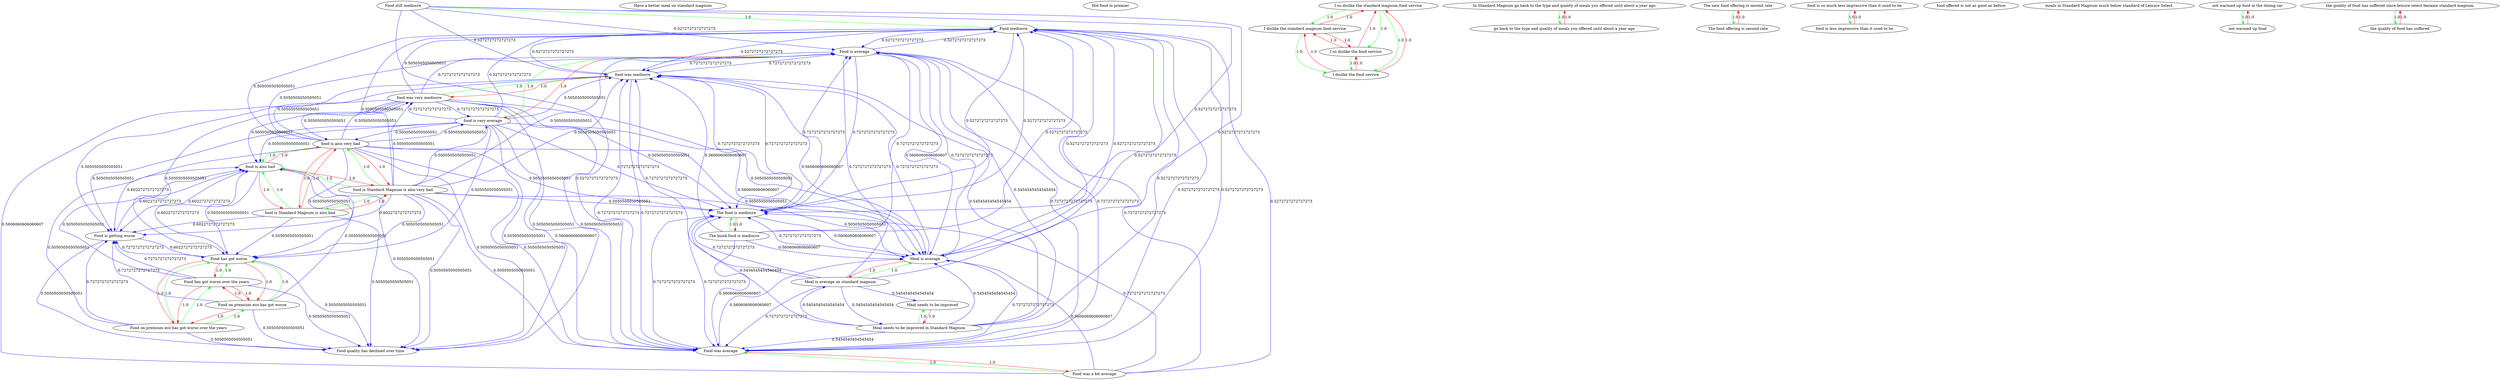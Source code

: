 digraph rawGraph {
"Food still mediocre";"Food mediocre";"Food quality has declined over time";"Food is average";"Food is getting worse";"Food on premium eco has got worse over the years";"Food on premium eco has got worse";"Food has got worse";"Food has got worse over the years";"Food was a bit average";"Food was average";"Have a better meal on standard magnum";"Hot food in premier";"I so dislike the standard magnum food service";"I dislike the standard magnum food service";"I dislike the food service";"I so dislike the food service";"In Standard Magnum go back to the type and quality of meals you offered until about a year ago";"go back to the type and quality of meals you offered until about a year ago";"Meal is average on standard magnum";"Meal is average";"Meal needs to be improved in Standard Magnum";"Meal needs to be improved";"The kiosk food is mediocre";"The food is mediocre";"The new food offering is second rate";"The food offering is second rate";"food is Standard Magnum is also very bad";"food is Standard Magnum is also bad";"food is also bad";"food is also very bad";"food is so much less impressive than it used to be";"food is less impressive than it used to be";"food is very average";"food offered is not as good as before";"food was very mediocre";"food was mediocre";"meals in Standard Magnum much below standard of Leisure Select";"not warmed up food in the dining car";"not warmed up food";"the quality of food has suffered since leisure select became standard magnum";"the quality of food has suffered";"Food still mediocre" -> "Food mediocre" [label=1.0] [color=green]
"Food is average" -> "Food mediocre" [label=0.5272727272727273] [color=blue]
"Food mediocre" -> "Food is average" [label=0.5272727272727273] [color=blue]
"Food on premium eco has got worse over the years" -> "Food on premium eco has got worse" [label=1.0] [color=green]
"Food on premium eco has got worse" -> "Food has got worse" [label=1.0] [color=green]
"Food on premium eco has got worse over the years" -> "Food has got worse over the years" [label=1.0] [color=green]
"Food has got worse over the years" -> "Food has got worse" [label=1.0] [color=green]
"Food on premium eco has got worse over the years" -> "Food has got worse" [label=1.0] [color=green]
"Food on premium eco has got worse" -> "Food on premium eco has got worse over the years" [label=1.0] [color=red]
"Food on premium eco has got worse" -> "Food has got worse over the years" [label=1.0] [color=red]
"Food has got worse" -> "Food on premium eco has got worse over the years" [label=1.0] [color=red]
"Food has got worse" -> "Food on premium eco has got worse" [label=1.0] [color=red]
"Food has got worse" -> "Food has got worse over the years" [label=1.0] [color=red]
"Food has got worse over the years" -> "Food on premium eco has got worse over the years" [label=1.0] [color=red]
"Food has got worse over the years" -> "Food on premium eco has got worse" [label=1.0] [color=red]
"Food has got worse" -> "Food is getting worse" [label=0.7272727272727273] [color=blue]
"Food is getting worse" -> "Food has got worse" [label=0.6022727272727273] [color=blue]
"Food has got worse" -> "Food quality has declined over time" [label=0.5050505050505051] [color=blue]
"Food was a bit average" -> "Food was average" [label=1.0] [color=green]
"Food was average" -> "Food was a bit average" [label=1.0] [color=red]
"Food was average" -> "Food is average" [label=0.7272727272727273] [color=blue]
"Food is average" -> "Food was average" [label=0.7272727272727273] [color=blue]
"Food mediocre" -> "Food was average" [label=0.5272727272727273] [color=blue]
"Food was average" -> "Food mediocre" [label=0.5272727272727273] [color=blue]
"I so dislike the standard magnum food service" -> "I dislike the standard magnum food service" [label=1.0] [color=green]
"I dislike the standard magnum food service" -> "I dislike the food service" [label=1.0] [color=green]
"I so dislike the standard magnum food service" -> "I so dislike the food service" [label=1.0] [color=green]
"I so dislike the food service" -> "I dislike the food service" [label=1.0] [color=green]
"I so dislike the standard magnum food service" -> "I dislike the food service" [label=1.0] [color=green]
"I dislike the standard magnum food service" -> "I so dislike the standard magnum food service" [label=1.0] [color=red]
"I dislike the standard magnum food service" -> "I so dislike the food service" [label=1.0] [color=red]
"I dislike the food service" -> "I so dislike the standard magnum food service" [label=1.0] [color=red]
"I dislike the food service" -> "I dislike the standard magnum food service" [label=1.0] [color=red]
"I dislike the food service" -> "I so dislike the food service" [label=1.0] [color=red]
"I so dislike the food service" -> "I so dislike the standard magnum food service" [label=1.0] [color=red]
"I so dislike the food service" -> "I dislike the standard magnum food service" [label=1.0] [color=red]
"In Standard Magnum go back to the type and quality of meals you offered until about a year ago" -> "go back to the type and quality of meals you offered until about a year ago" [label=1.0] [color=green]
"go back to the type and quality of meals you offered until about a year ago" -> "In Standard Magnum go back to the type and quality of meals you offered until about a year ago" [label=1.0] [color=red]
"Meal is average on standard magnum" -> "Meal is average" [label=1.0] [color=green]
"Meal is average" -> "Meal is average on standard magnum" [label=1.0] [color=red]
"Meal is average" -> "Food is average" [label=0.7272727272727273] [color=blue]
"Food is average" -> "Meal is average" [label=0.5606060606060607] [color=blue]
"Meal is average" -> "Food was average" [label=0.7272727272727273] [color=blue]
"Food was average" -> "Meal is average" [label=0.5606060606060607] [color=blue]
"Meal is average" -> "Food mediocre" [label=0.5272727272727273] [color=blue]
"Meal needs to be improved in Standard Magnum" -> "Meal needs to be improved" [label=1.0] [color=green]
"Meal needs to be improved" -> "Meal needs to be improved in Standard Magnum" [label=1.0] [color=red]
"Meal is average on standard magnum" -> "Meal needs to be improved in Standard Magnum" [label=0.5454545454545454] [color=blue]
"Meal needs to be improved in Standard Magnum" -> "Meal is average on standard magnum" [label=0.5454545454545454] [color=blue]
"The kiosk food is mediocre" -> "The food is mediocre" [label=1.0] [color=green]
"The food is mediocre" -> "The kiosk food is mediocre" [label=1.0] [color=red]
"The food is mediocre" -> "Food is average" [label=0.7272727272727273] [color=blue]
"Food is average" -> "The food is mediocre" [label=0.7272727272727273] [color=blue]
"The food is mediocre" -> "Meal is average" [label=0.5606060606060607] [color=blue]
"Meal is average" -> "The food is mediocre" [label=0.7272727272727273] [color=blue]
"Food was average" -> "The food is mediocre" [label=0.7272727272727273] [color=blue]
"The food is mediocre" -> "Food was average" [label=0.7272727272727273] [color=blue]
"Food mediocre" -> "The food is mediocre" [label=0.5272727272727273] [color=blue]
"The food is mediocre" -> "Food mediocre" [label=0.5272727272727273] [color=blue]
"The new food offering is second rate" -> "The food offering is second rate" [label=1.0] [color=green]
"The food offering is second rate" -> "The new food offering is second rate" [label=1.0] [color=red]
"food is Standard Magnum is also very bad" -> "food is Standard Magnum is also bad" [label=1.0] [color=green]
"food is Standard Magnum is also bad" -> "food is also bad" [label=1.0] [color=green]
"food is Standard Magnum is also very bad" -> "food is also very bad" [label=1.0] [color=green]
"food is also very bad" -> "food is also bad" [label=1.0] [color=green]
"food is Standard Magnum is also very bad" -> "food is also bad" [label=1.0] [color=green]
"food is Standard Magnum is also bad" -> "food is Standard Magnum is also very bad" [label=1.0] [color=red]
"food is Standard Magnum is also bad" -> "food is also very bad" [label=1.0] [color=red]
"food is also bad" -> "food is Standard Magnum is also very bad" [label=1.0] [color=red]
"food is also bad" -> "food is Standard Magnum is also bad" [label=1.0] [color=red]
"food is also bad" -> "food is also very bad" [label=1.0] [color=red]
"food is also very bad" -> "food is Standard Magnum is also very bad" [label=1.0] [color=red]
"food is also very bad" -> "food is Standard Magnum is also bad" [label=1.0] [color=red]
"food is also bad" -> "Food is getting worse" [label=0.6022727272727273] [color=blue]
"Food is getting worse" -> "food is also bad" [label=0.6022727272727273] [color=blue]
"Food has got worse" -> "food is also bad" [label=0.6022727272727273] [color=blue]
"food is so much less impressive than it used to be" -> "food is less impressive than it used to be" [label=1.0] [color=green]
"food is less impressive than it used to be" -> "food is so much less impressive than it used to be" [label=1.0] [color=red]
"food is very average" -> "Food is average" [label=1.0] [color=green]
"Food is average" -> "food is very average" [label=1.0] [color=red]
"food was very mediocre" -> "food was mediocre" [label=1.0] [color=green]
"food was mediocre" -> "food was very mediocre" [label=1.0] [color=red]
"Food is average" -> "food was mediocre" [label=0.7272727272727273] [color=blue]
"food was mediocre" -> "Food is average" [label=0.7272727272727273] [color=blue]
"food is very average" -> "food was very mediocre" [label=0.7272727272727273] [color=blue]
"food was very mediocre" -> "food is very average" [label=0.7272727272727273] [color=blue]
"food is also very bad" -> "food was very mediocre" [label=0.5050505050505051] [color=blue]
"food was very mediocre" -> "food is also very bad" [label=0.5050505050505051] [color=blue]
"food was mediocre" -> "Meal is average" [label=0.5606060606060607] [color=blue]
"Meal is average" -> "food was mediocre" [label=0.7272727272727273] [color=blue]
"food was mediocre" -> "The food is mediocre" [label=0.7272727272727273] [color=blue]
"The food is mediocre" -> "food was mediocre" [label=0.7272727272727273] [color=blue]
"food was mediocre" -> "Food was average" [label=0.7272727272727273] [color=blue]
"Food was average" -> "food was mediocre" [label=0.7272727272727273] [color=blue]
"food was mediocre" -> "Food mediocre" [label=0.5272727272727273] [color=blue]
"Food mediocre" -> "food was mediocre" [label=0.5272727272727273] [color=blue]
"not warmed up food in the dining car" -> "not warmed up food" [label=1.0] [color=green]
"not warmed up food" -> "not warmed up food in the dining car" [label=1.0] [color=red]
"the quality of food has suffered since leisure select became standard magnum" -> "the quality of food has suffered" [label=1.0] [color=green]
"the quality of food has suffered" -> "the quality of food has suffered since leisure select became standard magnum" [label=1.0] [color=red]
"Food still mediocre" -> "Food is average" [label=0.5272727272727273] [color=blue]
"Food still mediocre" -> "The food is mediocre" [label=0.5272727272727273] [color=blue]
"Food still mediocre" -> "Food was average" [label=0.5272727272727273] [color=blue]
"Food still mediocre" -> "food was mediocre" [label=0.5272727272727273] [color=blue]
"Food mediocre" -> "Meal is average" [label=0.5272727272727273] [color=blue]
"Food is getting worse" -> "Food quality has declined over time" [label=0.5050505050505051] [color=blue]
"Food on premium eco has got worse over the years" -> "Food is getting worse" [label=0.7272727272727273] [color=blue]
"Food on premium eco has got worse over the years" -> "Food quality has declined over time" [label=0.5050505050505051] [color=blue]
"Food on premium eco has got worse over the years" -> "food is also bad" [label=0.5050505050505051] [color=blue]
"Food on premium eco has got worse" -> "Food is getting worse" [label=0.7272727272727273] [color=blue]
"Food on premium eco has got worse" -> "Food quality has declined over time" [label=0.5050505050505051] [color=blue]
"Food on premium eco has got worse" -> "food is also bad" [label=0.5050505050505051] [color=blue]
"Food has got worse over the years" -> "Food is getting worse" [label=0.7272727272727273] [color=blue]
"Food has got worse over the years" -> "Food quality has declined over time" [label=0.5050505050505051] [color=blue]
"Food has got worse over the years" -> "food is also bad" [label=0.5050505050505051] [color=blue]
"Food was a bit average" -> "Food is average" [label=0.7272727272727273] [color=blue]
"Food was a bit average" -> "Meal is average" [label=0.5606060606060607] [color=blue]
"Food was a bit average" -> "The food is mediocre" [label=0.7272727272727273] [color=blue]
"Food was a bit average" -> "food was mediocre" [label=0.5606060606060607] [color=blue]
"Food was a bit average" -> "Food mediocre" [label=0.5272727272727273] [color=blue]
"Meal is average on standard magnum" -> "Food is average" [label=0.7272727272727273] [color=blue]
"Meal is average on standard magnum" -> "Meal needs to be improved" [label=0.5454545454545454] [color=blue]
"Meal is average on standard magnum" -> "The food is mediocre" [label=0.7272727272727273] [color=blue]
"Meal is average on standard magnum" -> "Food was average" [label=0.7272727272727273] [color=blue]
"Meal is average on standard magnum" -> "food was mediocre" [label=0.7272727272727273] [color=blue]
"Meal is average on standard magnum" -> "Food mediocre" [label=0.5272727272727273] [color=blue]
"Meal needs to be improved in Standard Magnum" -> "Food is average" [label=0.5454545454545454] [color=blue]
"Meal needs to be improved in Standard Magnum" -> "Meal is average" [label=0.5454545454545454] [color=blue]
"Meal needs to be improved in Standard Magnum" -> "The food is mediocre" [label=0.5454545454545454] [color=blue]
"Meal needs to be improved in Standard Magnum" -> "Food was average" [label=0.5454545454545454] [color=blue]
"Meal needs to be improved in Standard Magnum" -> "food was mediocre" [label=0.5454545454545454] [color=blue]
"Meal needs to be improved in Standard Magnum" -> "Food mediocre" [label=0.5272727272727273] [color=blue]
"The kiosk food is mediocre" -> "Food is average" [label=0.7272727272727273] [color=blue]
"The kiosk food is mediocre" -> "Meal is average" [label=0.5606060606060607] [color=blue]
"The kiosk food is mediocre" -> "Food was average" [label=0.5606060606060607] [color=blue]
"The kiosk food is mediocre" -> "food was mediocre" [label=0.5606060606060607] [color=blue]
"The kiosk food is mediocre" -> "Food mediocre" [label=0.5272727272727273] [color=blue]
"food is Standard Magnum is also very bad" -> "food was very mediocre" [label=0.5050505050505051] [color=blue]
"food is Standard Magnum is also very bad" -> "Food is getting worse" [label=0.6022727272727273] [color=blue]
"food is Standard Magnum is also bad" -> "Food is getting worse" [label=0.6022727272727273] [color=blue]
"food is also bad" -> "Food quality has declined over time" [label=0.5050505050505051] [color=blue]
"food is also bad" -> "Food has got worse" [label=0.5050505050505051] [color=blue]
"food is also very bad" -> "food is very average" [label=0.5050505050505051] [color=blue]
"food is also very bad" -> "Food is getting worse" [label=0.6022727272727273] [color=blue]
"food is also very bad" -> "Food quality has declined over time" [label=0.5050505050505051] [color=blue]
"food is also very bad" -> "Food has got worse" [label=0.5050505050505051] [color=blue]
"food is also very bad" -> "food was mediocre" [label=0.5050505050505051] [color=blue]
"food is very average" -> "food is also very bad" [label=0.5050505050505051] [color=blue]
"food is very average" -> "Meal is average" [label=0.5606060606060607] [color=blue]
"food is very average" -> "The food is mediocre" [label=0.7272727272727273] [color=blue]
"food is very average" -> "Food was average" [label=0.5606060606060607] [color=blue]
"food is very average" -> "food was mediocre" [label=0.5050505050505051] [color=blue]
"food is very average" -> "Food mediocre" [label=0.5272727272727273] [color=blue]
"food was very mediocre" -> "Food is getting worse" [label=0.5050505050505051] [color=blue]
"food was very mediocre" -> "Food is average" [label=0.7272727272727273] [color=blue]
"food was very mediocre" -> "Food quality has declined over time" [label=0.5050505050505051] [color=blue]
"food was very mediocre" -> "Food has got worse" [label=0.5050505050505051] [color=blue]
"food was very mediocre" -> "Meal is average" [label=0.5050505050505051] [color=blue]
"food was very mediocre" -> "The food is mediocre" [label=0.5050505050505051] [color=blue]
"food was very mediocre" -> "food is also bad" [label=0.5050505050505051] [color=blue]
"food was very mediocre" -> "Food was average" [label=0.5050505050505051] [color=blue]
"food was very mediocre" -> "Food mediocre" [label=0.5050505050505051] [color=blue]
"Food still mediocre" -> "Meal is average" [label=0.5272727272727273] [color=blue]
"food is Standard Magnum is also very bad" -> "food is very average" [label=0.5050505050505051] [color=blue]
"food is Standard Magnum is also very bad" -> "Food is average" [label=0.5050505050505051] [color=blue]
"food is Standard Magnum is also very bad" -> "Food quality has declined over time" [label=0.5050505050505051] [color=blue]
"food is Standard Magnum is also very bad" -> "Food has got worse" [label=0.5050505050505051] [color=blue]
"food is Standard Magnum is also very bad" -> "Meal is average" [label=0.5050505050505051] [color=blue]
"food is Standard Magnum is also very bad" -> "The food is mediocre" [label=0.5050505050505051] [color=blue]
"food is Standard Magnum is also very bad" -> "food was mediocre" [label=0.5050505050505051] [color=blue]
"food is Standard Magnum is also very bad" -> "Food was average" [label=0.5050505050505051] [color=blue]
"food is Standard Magnum is also very bad" -> "Food mediocre" [label=0.5050505050505051] [color=blue]
"food is Standard Magnum is also bad" -> "Food quality has declined over time" [label=0.5050505050505051] [color=blue]
"food is Standard Magnum is also bad" -> "Food has got worse" [label=0.5050505050505051] [color=blue]
"food is also very bad" -> "Food is average" [label=0.5050505050505051] [color=blue]
"food is also very bad" -> "Meal is average" [label=0.5050505050505051] [color=blue]
"food is also very bad" -> "The food is mediocre" [label=0.5050505050505051] [color=blue]
"food is also very bad" -> "Food was average" [label=0.5050505050505051] [color=blue]
"food is also very bad" -> "Food mediocre" [label=0.5050505050505051] [color=blue]
"food is very average" -> "Food is getting worse" [label=0.5050505050505051] [color=blue]
"food is very average" -> "Food quality has declined over time" [label=0.5050505050505051] [color=blue]
"food is very average" -> "Food has got worse" [label=0.5050505050505051] [color=blue]
"food is very average" -> "food is also bad" [label=0.5050505050505051] [color=blue]
}